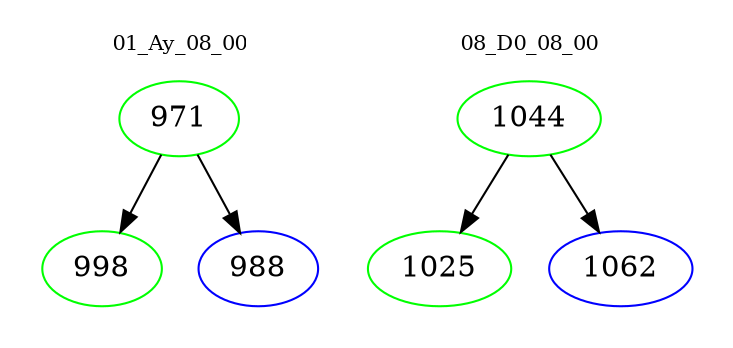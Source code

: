 digraph{
subgraph cluster_0 {
color = white
label = "01_Ay_08_00";
fontsize=10;
T0_971 [label="971", color="green"]
T0_971 -> T0_998 [color="black"]
T0_998 [label="998", color="green"]
T0_971 -> T0_988 [color="black"]
T0_988 [label="988", color="blue"]
}
subgraph cluster_1 {
color = white
label = "08_D0_08_00";
fontsize=10;
T1_1044 [label="1044", color="green"]
T1_1044 -> T1_1025 [color="black"]
T1_1025 [label="1025", color="green"]
T1_1044 -> T1_1062 [color="black"]
T1_1062 [label="1062", color="blue"]
}
}
